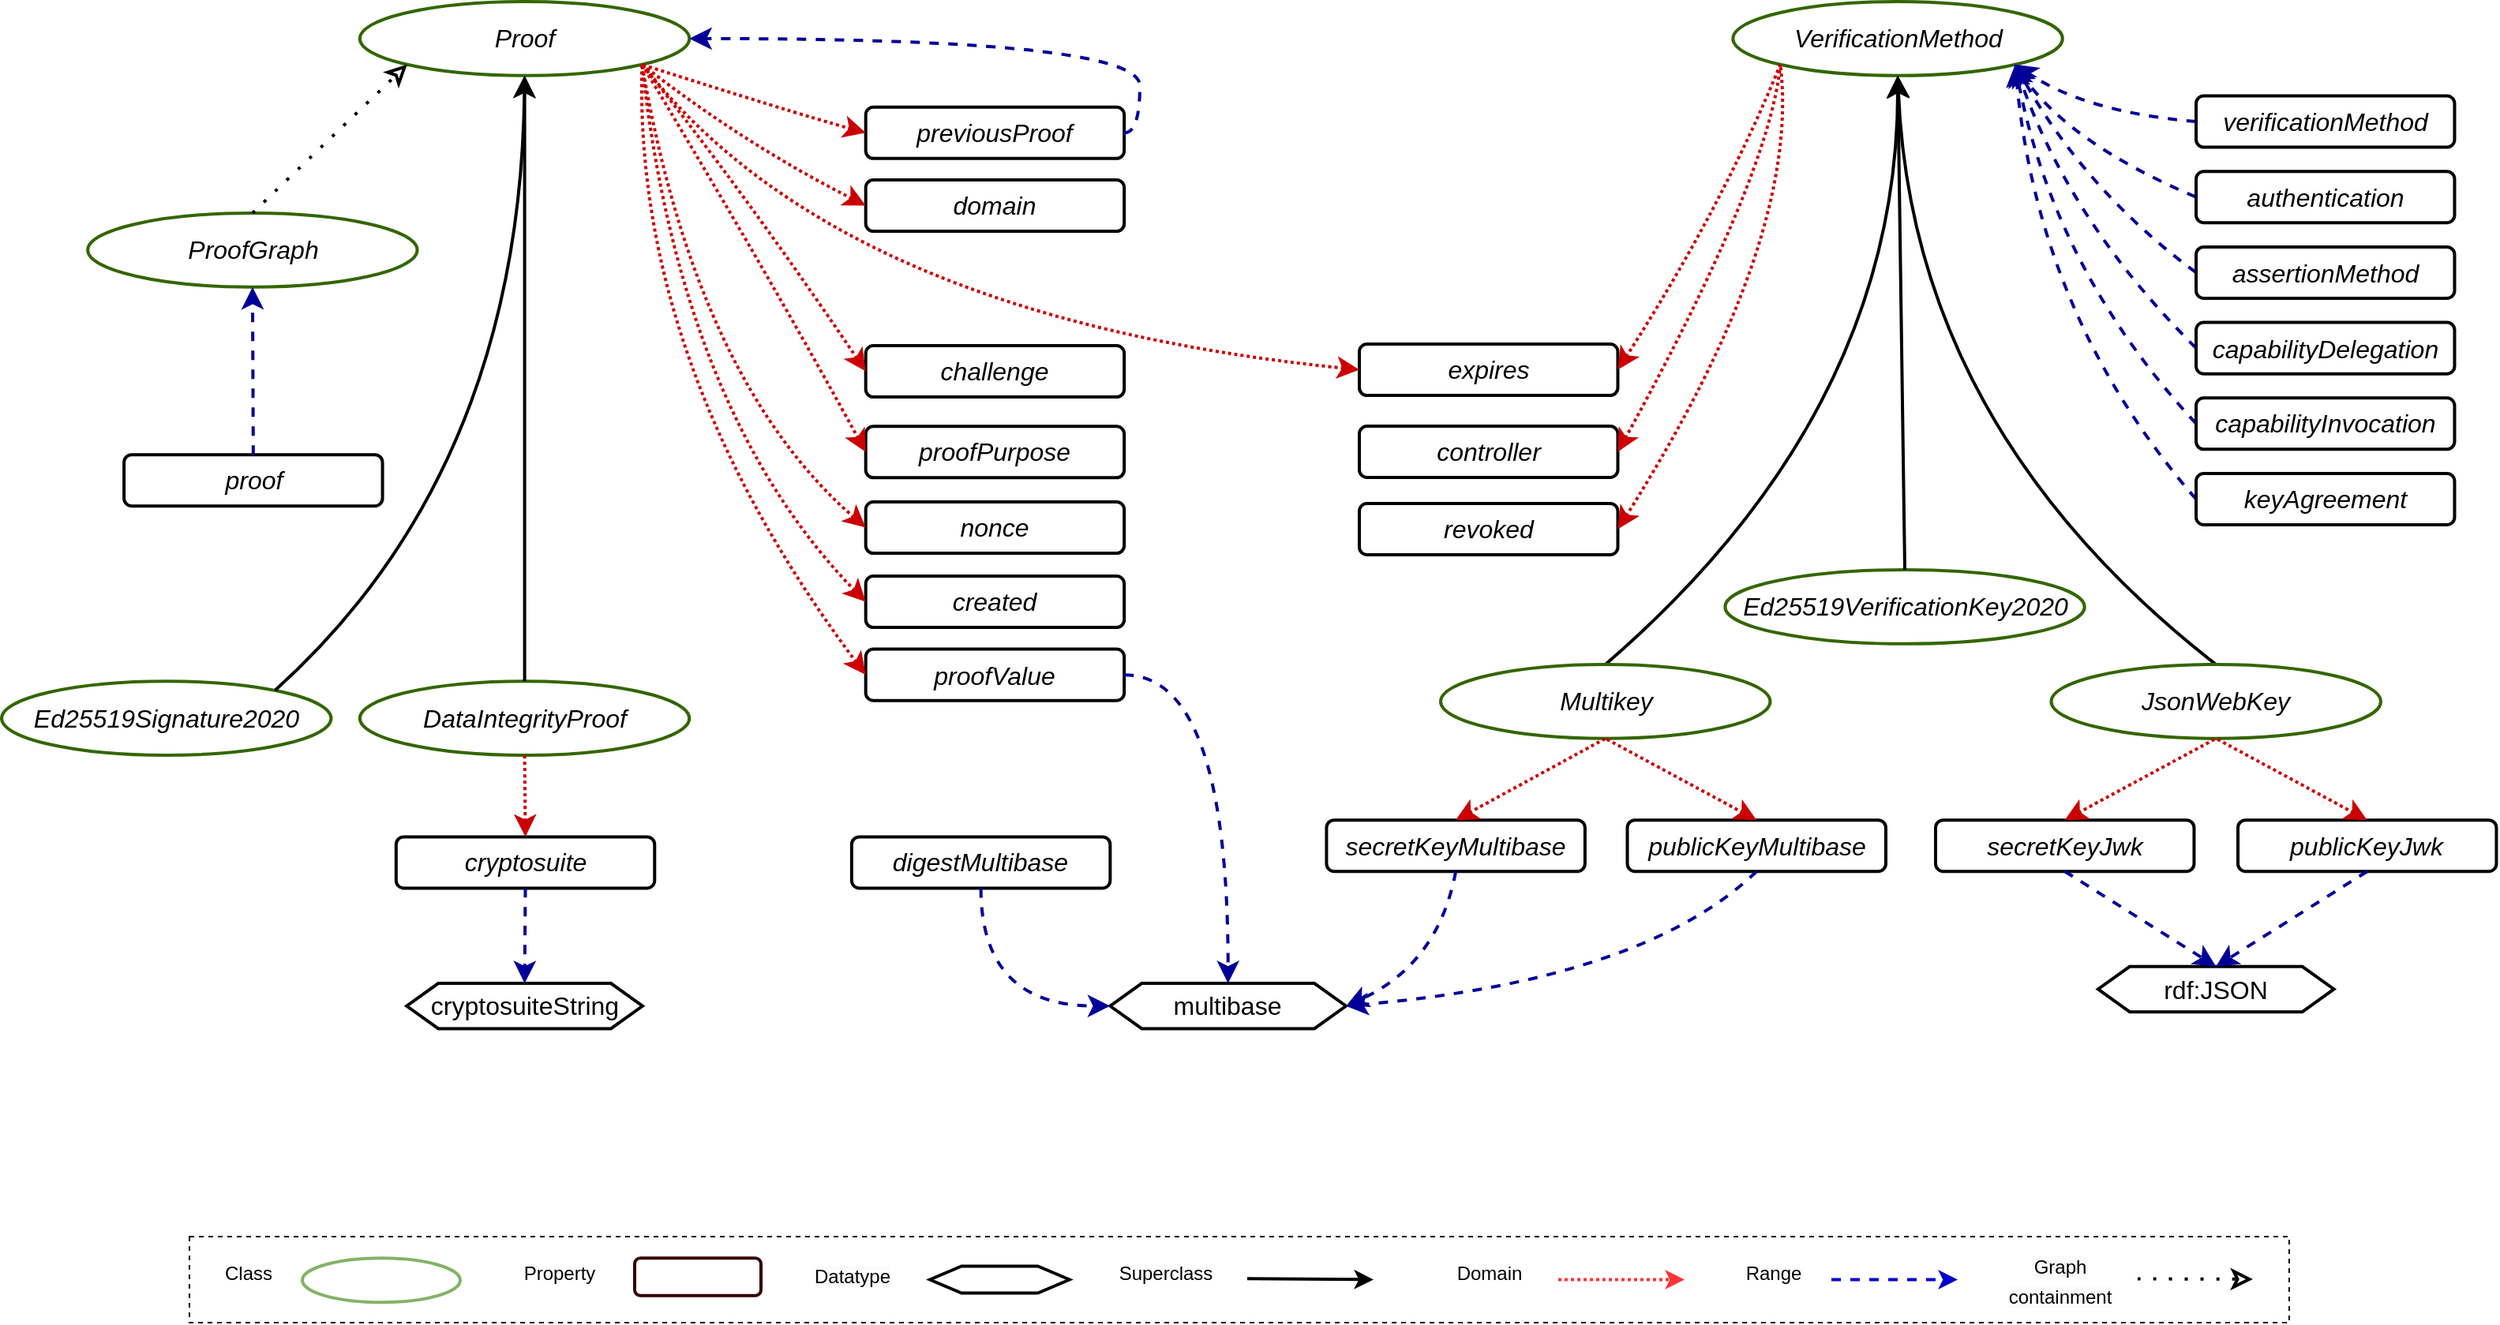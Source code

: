 <mxfile version="22.0.2" type="device">
  <diagram name="Page-1" id="hQ0IBVJ5jpEcegRt-_B3">
    <mxGraphModel dx="1710" dy="1142" grid="1" gridSize="10" guides="1" tooltips="1" connect="1" arrows="1" fold="1" page="1" pageScale="1" pageWidth="1600" pageHeight="900" math="0" shadow="0">
      <root>
        <mxCell id="0" />
        <mxCell id="1" parent="0" />
        <mxCell id="Uf8WLKuzS3drS_BCJ-BJ-115" value="" style="group" parent="1" vertex="1" connectable="0">
          <mxGeometry x="127" y="812.5" width="1340" height="54.5" as="geometry" />
        </mxCell>
        <mxCell id="Uf8WLKuzS3drS_BCJ-BJ-84" value="" style="rounded=0;whiteSpace=wrap;html=1;fillColor=none;dashed=1;" parent="Uf8WLKuzS3drS_BCJ-BJ-115" vertex="1">
          <mxGeometry width="1330" height="54.5" as="geometry" />
        </mxCell>
        <mxCell id="Uf8WLKuzS3drS_BCJ-BJ-114" value="" style="group" parent="Uf8WLKuzS3drS_BCJ-BJ-115" vertex="1" connectable="0">
          <mxGeometry x="11.5" y="7.25" width="1328.5" height="40" as="geometry" />
        </mxCell>
        <mxCell id="Uf8WLKuzS3drS_BCJ-BJ-108" value="" style="group" parent="Uf8WLKuzS3drS_BCJ-BJ-114" vertex="1" connectable="0">
          <mxGeometry x="1138.5" width="190" height="40" as="geometry" />
        </mxCell>
        <mxCell id="Uf8WLKuzS3drS_BCJ-BJ-109" style="edgeStyle=none;curved=1;rounded=0;orthogonalLoop=1;jettySize=auto;html=1;fontSize=12;startSize=8;endSize=8;dashed=1;dashPattern=1 4;strokeWidth=2;endArrow=classic;endFill=0;" parent="Uf8WLKuzS3drS_BCJ-BJ-108" edge="1">
          <mxGeometry relative="1" as="geometry">
            <mxPoint x="84" y="19.5" as="sourcePoint" />
            <mxPoint x="157" y="19.72" as="targetPoint" />
          </mxGeometry>
        </mxCell>
        <mxCell id="Uf8WLKuzS3drS_BCJ-BJ-110" value="&lt;span style=&quot;color: rgb(0, 0, 0); font-family: Helvetica; font-size: 12px; font-style: normal; font-variant-ligatures: normal; font-variant-caps: normal; font-weight: 400; letter-spacing: normal; orphans: 2; text-indent: 0px; text-transform: none; widows: 2; word-spacing: 0px; -webkit-text-stroke-width: 0px; background-color: rgb(251, 251, 251); text-decoration-thickness: initial; text-decoration-style: initial; text-decoration-color: initial; float: none; display: inline !important;&quot;&gt;Graph containment&lt;/span&gt;" style="text;whiteSpace=wrap;html=1;fontSize=16;align=center;" parent="Uf8WLKuzS3drS_BCJ-BJ-108" vertex="1">
          <mxGeometry y="-6" width="70" height="40" as="geometry" />
        </mxCell>
        <mxCell id="Uf8WLKuzS3drS_BCJ-BJ-87" value="" style="group" parent="Uf8WLKuzS3drS_BCJ-BJ-114" vertex="1" connectable="0">
          <mxGeometry y="1.438" width="160" height="37.125" as="geometry" />
        </mxCell>
        <mxCell id="Uf8WLKuzS3drS_BCJ-BJ-88" value="" style="ellipse;whiteSpace=wrap;html=1;fillColor=none;strokeColor=#82b366;strokeWidth=2;" parent="Uf8WLKuzS3drS_BCJ-BJ-87" vertex="1">
          <mxGeometry x="60" y="4.95" width="100" height="28.005" as="geometry" />
        </mxCell>
        <mxCell id="Uf8WLKuzS3drS_BCJ-BJ-89" value="Class" style="text;html=1;align=center;verticalAlign=middle;resizable=0;points=[];autosize=1;strokeColor=none;fillColor=none;" parent="Uf8WLKuzS3drS_BCJ-BJ-87" vertex="1">
          <mxGeometry width="50" height="30" as="geometry" />
        </mxCell>
        <mxCell id="Uf8WLKuzS3drS_BCJ-BJ-90" value="" style="group" parent="Uf8WLKuzS3drS_BCJ-BJ-114" vertex="1" connectable="0">
          <mxGeometry x="187.5" y="1.438" width="170" height="37.125" as="geometry" />
        </mxCell>
        <mxCell id="Uf8WLKuzS3drS_BCJ-BJ-91" value="" style="rounded=1;whiteSpace=wrap;html=1;fillColor=none;strokeColor=#330000;strokeWidth=2;" parent="Uf8WLKuzS3drS_BCJ-BJ-90" vertex="1">
          <mxGeometry x="83" y="4.95" width="80" height="23.686" as="geometry" />
        </mxCell>
        <mxCell id="Uf8WLKuzS3drS_BCJ-BJ-92" value="Property" style="text;html=1;align=center;verticalAlign=middle;resizable=0;points=[];autosize=1;strokeColor=none;fillColor=none;" parent="Uf8WLKuzS3drS_BCJ-BJ-90" vertex="1">
          <mxGeometry width="70" height="30" as="geometry" />
        </mxCell>
        <mxCell id="Uf8WLKuzS3drS_BCJ-BJ-93" value="" style="group" parent="Uf8WLKuzS3drS_BCJ-BJ-114" vertex="1" connectable="0">
          <mxGeometry x="571.5" y="1.438" width="170" height="37.125" as="geometry" />
        </mxCell>
        <mxCell id="Uf8WLKuzS3drS_BCJ-BJ-94" value="" style="endArrow=classic;html=1;rounded=0;endFill=1;strokeWidth=2;" parent="Uf8WLKuzS3drS_BCJ-BJ-93" edge="1">
          <mxGeometry width="50" height="50" relative="1" as="geometry">
            <mxPoint x="87" y="17.944" as="sourcePoint" />
            <mxPoint x="167" y="18.562" as="targetPoint" />
          </mxGeometry>
        </mxCell>
        <mxCell id="Uf8WLKuzS3drS_BCJ-BJ-95" value="Superclass" style="text;html=1;align=center;verticalAlign=middle;resizable=0;points=[];autosize=1;strokeColor=none;fillColor=none;" parent="Uf8WLKuzS3drS_BCJ-BJ-93" vertex="1">
          <mxGeometry x="-5" width="80" height="30" as="geometry" />
        </mxCell>
        <mxCell id="Uf8WLKuzS3drS_BCJ-BJ-96" value="" style="group" parent="Uf8WLKuzS3drS_BCJ-BJ-114" vertex="1" connectable="0">
          <mxGeometry x="781.5" y="1.438" width="136" height="37.125" as="geometry" />
        </mxCell>
        <mxCell id="Uf8WLKuzS3drS_BCJ-BJ-97" style="edgeStyle=orthogonalEdgeStyle;rounded=0;orthogonalLoop=1;jettySize=auto;html=1;startArrow=none;startFill=0;endArrow=classic;endFill=1;strokeColor=#FF3333;dashed=1;exitX=1;exitY=0.5;exitDx=0;exitDy=0;strokeWidth=2;dashPattern=1 1;" parent="Uf8WLKuzS3drS_BCJ-BJ-96" edge="1">
          <mxGeometry relative="1" as="geometry">
            <mxPoint x="74" y="18.562" as="sourcePoint" />
            <mxPoint x="154" y="18.562" as="targetPoint" />
            <Array as="points">
              <mxPoint x="130" y="18.562" />
              <mxPoint x="130" y="18.562" />
            </Array>
          </mxGeometry>
        </mxCell>
        <mxCell id="Uf8WLKuzS3drS_BCJ-BJ-98" value="Domain" style="text;html=1;align=center;verticalAlign=middle;resizable=0;points=[];autosize=1;strokeColor=none;fillColor=none;" parent="Uf8WLKuzS3drS_BCJ-BJ-96" vertex="1">
          <mxGeometry width="60" height="30" as="geometry" />
        </mxCell>
        <mxCell id="Uf8WLKuzS3drS_BCJ-BJ-99" value="" style="group" parent="Uf8WLKuzS3drS_BCJ-BJ-114" vertex="1" connectable="0">
          <mxGeometry x="961.5" y="1.438" width="160" height="37.125" as="geometry" />
        </mxCell>
        <mxCell id="Uf8WLKuzS3drS_BCJ-BJ-100" style="edgeStyle=orthogonalEdgeStyle;rounded=0;orthogonalLoop=1;jettySize=auto;html=1;dashed=1;strokeColor=#0000CC;entryX=0;entryY=0.5;entryDx=0;entryDy=0;strokeWidth=2;" parent="Uf8WLKuzS3drS_BCJ-BJ-99" edge="1">
          <mxGeometry relative="1" as="geometry">
            <mxPoint x="67" y="18.562" as="sourcePoint" />
            <mxPoint x="147" y="18.562" as="targetPoint" />
          </mxGeometry>
        </mxCell>
        <mxCell id="Uf8WLKuzS3drS_BCJ-BJ-101" value="Range" style="text;html=1;align=center;verticalAlign=middle;resizable=0;points=[];autosize=1;strokeColor=none;fillColor=none;" parent="Uf8WLKuzS3drS_BCJ-BJ-99" vertex="1">
          <mxGeometry width="60" height="30" as="geometry" />
        </mxCell>
        <mxCell id="Uf8WLKuzS3drS_BCJ-BJ-113" value="" style="group" parent="Uf8WLKuzS3drS_BCJ-BJ-114" vertex="1" connectable="0">
          <mxGeometry x="382.5" width="163.4" height="40" as="geometry" />
        </mxCell>
        <UserObject label="" id="Uf8WLKuzS3drS_BCJ-BJ-111">
          <mxCell style="shape=hexagon;perimeter=hexagonPerimeter2;whiteSpace=wrap;html=1;fixedSize=1;fontSize=16;fillColor=none;strokeWidth=2;" parent="Uf8WLKuzS3drS_BCJ-BJ-113" vertex="1">
            <mxGeometry x="75" y="11.5" width="88.4" height="17" as="geometry" />
          </mxCell>
        </UserObject>
        <mxCell id="Uf8WLKuzS3drS_BCJ-BJ-112" value="&lt;span style=&quot;color: rgb(0, 0, 0); font-family: Helvetica; font-size: 12px; font-style: normal; font-variant-ligatures: normal; font-variant-caps: normal; font-weight: 400; letter-spacing: normal; orphans: 2; text-align: center; text-indent: 0px; text-transform: none; widows: 2; word-spacing: 0px; -webkit-text-stroke-width: 0px; background-color: rgb(251, 251, 251); text-decoration-thickness: initial; text-decoration-style: initial; text-decoration-color: initial; float: none; display: inline !important;&quot;&gt;Datatype&lt;/span&gt;" style="text;whiteSpace=wrap;html=1;fontSize=16;" parent="Uf8WLKuzS3drS_BCJ-BJ-113" vertex="1">
          <mxGeometry width="90" height="40" as="geometry" />
        </mxCell>
        <UserObject label="&lt;i&gt;VerificationMethod&lt;/i&gt;" link="https://w3id.org/security#VerificationMethod" id="Uf8WLKuzS3drS_BCJ-BJ-37">
          <mxCell style="ellipse;whiteSpace=wrap;html=1;fontSize=16;fillColor=none;strokeWidth=2;strokeColor=#336600;" parent="1" vertex="1">
            <mxGeometry x="1104.668" y="30" width="208.734" height="46.891" as="geometry" />
          </mxCell>
        </UserObject>
        <UserObject label="&lt;i&gt;controller&lt;/i&gt;" link="https://w3id.org/security#controller" id="Uf8WLKuzS3drS_BCJ-BJ-44">
          <mxCell style="rounded=1;whiteSpace=wrap;html=1;fontSize=16;fillColor=none;strokeWidth=2;" parent="1" vertex="1">
            <mxGeometry x="868.004" y="298.997" width="163.731" height="32.537" as="geometry" />
          </mxCell>
        </UserObject>
        <UserObject label="&lt;i&gt;revoked&lt;/i&gt;" link="https://w3id.org/security#revoked" id="Uf8WLKuzS3drS_BCJ-BJ-45">
          <mxCell style="rounded=1;whiteSpace=wrap;html=1;fontSize=16;fillColor=none;strokeWidth=2;" parent="1" vertex="1">
            <mxGeometry x="868.004" y="347.995" width="163.731" height="32.537" as="geometry" />
          </mxCell>
        </UserObject>
        <mxCell id="Uf8WLKuzS3drS_BCJ-BJ-48" value="" style="endArrow=classic;html=1;rounded=0;fontSize=12;startSize=8;endSize=8;curved=1;entryX=1;entryY=1;entryDx=0;entryDy=0;exitX=0;exitY=0.5;exitDx=0;exitDy=0;strokeColor=#000099;dashed=1;strokeWidth=2;" parent="1" source="Uf8WLKuzS3drS_BCJ-BJ-38" target="Uf8WLKuzS3drS_BCJ-BJ-37" edge="1">
          <mxGeometry width="50" height="50" relative="1" as="geometry">
            <mxPoint x="1092.221" y="192.871" as="sourcePoint" />
            <mxPoint x="1206.162" y="192.871" as="targetPoint" />
            <Array as="points">
              <mxPoint x="1328" y="100" />
            </Array>
          </mxGeometry>
        </mxCell>
        <mxCell id="Uf8WLKuzS3drS_BCJ-BJ-49" value="" style="endArrow=classic;html=1;rounded=0;fontSize=12;startSize=8;endSize=8;curved=1;entryX=1;entryY=1;entryDx=0;entryDy=0;strokeColor=#000099;dashed=1;strokeWidth=2;exitX=0;exitY=0.5;exitDx=0;exitDy=0;" parent="1" source="Uf8WLKuzS3drS_BCJ-BJ-39" target="Uf8WLKuzS3drS_BCJ-BJ-37" edge="1">
          <mxGeometry width="50" height="50" relative="1" as="geometry">
            <mxPoint x="1140.095" y="183.302" as="sourcePoint" />
            <mxPoint x="1254.037" y="183.302" as="targetPoint" />
            <Array as="points">
              <mxPoint x="1318" y="120" />
            </Array>
          </mxGeometry>
        </mxCell>
        <mxCell id="Uf8WLKuzS3drS_BCJ-BJ-50" value="" style="endArrow=classic;html=1;rounded=0;fontSize=12;startSize=8;endSize=8;curved=1;entryX=1;entryY=1;entryDx=0;entryDy=0;exitX=0;exitY=0.5;exitDx=0;exitDy=0;strokeColor=#000099;dashed=1;strokeWidth=2;" parent="1" source="Uf8WLKuzS3drS_BCJ-BJ-40" target="Uf8WLKuzS3drS_BCJ-BJ-37" edge="1">
          <mxGeometry width="50" height="50" relative="1" as="geometry">
            <mxPoint x="1140.095" y="202.441" as="sourcePoint" />
            <mxPoint x="1254.037" y="202.441" as="targetPoint" />
            <Array as="points">
              <mxPoint x="1328" y="150" />
            </Array>
          </mxGeometry>
        </mxCell>
        <mxCell id="Uf8WLKuzS3drS_BCJ-BJ-51" value="" style="endArrow=classic;html=1;rounded=0;fontSize=12;startSize=8;endSize=8;curved=1;entryX=1;entryY=1;entryDx=0;entryDy=0;exitX=0;exitY=0.5;exitDx=0;exitDy=0;strokeColor=#000099;dashed=1;strokeWidth=2;" parent="1" source="Uf8WLKuzS3drS_BCJ-BJ-41" target="Uf8WLKuzS3drS_BCJ-BJ-37" edge="1">
          <mxGeometry width="50" height="50" relative="1" as="geometry">
            <mxPoint x="1140.095" y="278.997" as="sourcePoint" />
            <mxPoint x="1254.037" y="278.997" as="targetPoint" />
            <Array as="points">
              <mxPoint x="1318" y="170" />
            </Array>
          </mxGeometry>
        </mxCell>
        <mxCell id="Uf8WLKuzS3drS_BCJ-BJ-52" value="" style="endArrow=classic;html=1;rounded=0;fontSize=12;startSize=8;endSize=8;curved=1;entryX=1;entryY=1;entryDx=0;entryDy=0;exitX=0;exitY=0.5;exitDx=0;exitDy=0;strokeColor=#000099;dashed=1;strokeWidth=2;" parent="1" source="Uf8WLKuzS3drS_BCJ-BJ-42" target="Uf8WLKuzS3drS_BCJ-BJ-37" edge="1">
          <mxGeometry width="50" height="50" relative="1" as="geometry">
            <mxPoint x="1197.545" y="326.845" as="sourcePoint" />
            <mxPoint x="1311.487" y="326.845" as="targetPoint" />
            <Array as="points">
              <mxPoint x="1308" y="200" />
            </Array>
          </mxGeometry>
        </mxCell>
        <mxCell id="Uf8WLKuzS3drS_BCJ-BJ-53" value="" style="endArrow=classic;html=1;rounded=0;fontSize=12;startSize=8;endSize=8;curved=1;entryX=1;entryY=1;entryDx=0;entryDy=0;exitX=0;exitY=0.5;exitDx=0;exitDy=0;strokeColor=#000099;dashed=1;strokeWidth=2;" parent="1" source="Uf8WLKuzS3drS_BCJ-BJ-43" target="Uf8WLKuzS3drS_BCJ-BJ-37" edge="1">
          <mxGeometry width="50" height="50" relative="1" as="geometry">
            <mxPoint x="1152.064" y="384.071" as="sourcePoint" />
            <mxPoint x="1266.006" y="384.071" as="targetPoint" />
            <Array as="points">
              <mxPoint x="1298" y="230" />
            </Array>
          </mxGeometry>
        </mxCell>
        <mxCell id="Uf8WLKuzS3drS_BCJ-BJ-54" value="" style="endArrow=none;html=1;rounded=0;fontSize=12;startSize=8;endSize=8;curved=1;exitX=1;exitY=0.5;exitDx=0;exitDy=0;entryX=0;entryY=1;entryDx=0;entryDy=0;dashed=1;strokeWidth=2;strokeColor=#CC0000;endFill=0;startArrow=classic;startFill=1;dashPattern=1 1;" parent="1" source="Uf8WLKuzS3drS_BCJ-BJ-44" target="Uf8WLKuzS3drS_BCJ-BJ-37" edge="1">
          <mxGeometry width="50" height="50" relative="1" as="geometry">
            <mxPoint x="1394.789" y="336.226" as="sourcePoint" />
            <mxPoint x="1216.695" y="336.226" as="targetPoint" />
            <Array as="points">
              <mxPoint x="1128" y="140" />
            </Array>
          </mxGeometry>
        </mxCell>
        <mxCell id="Uf8WLKuzS3drS_BCJ-BJ-55" value="" style="endArrow=none;html=1;rounded=0;fontSize=12;startSize=8;endSize=8;curved=1;exitX=1;exitY=0.5;exitDx=0;exitDy=0;entryX=0;entryY=1;entryDx=0;entryDy=0;dashed=1;strokeWidth=2;strokeColor=#CC0000;endFill=0;startArrow=classic;startFill=1;dashPattern=1 1;" parent="1" source="Uf8WLKuzS3drS_BCJ-BJ-45" target="Uf8WLKuzS3drS_BCJ-BJ-37" edge="1">
          <mxGeometry width="50" height="50" relative="1" as="geometry">
            <mxPoint x="1509.688" y="345.795" as="sourcePoint" />
            <mxPoint x="1331.594" y="345.795" as="targetPoint" />
            <Array as="points">
              <mxPoint x="1148" y="180" />
            </Array>
          </mxGeometry>
        </mxCell>
        <UserObject label="&lt;i&gt;Ed25519VerificationKey2020&lt;/i&gt;" link="https://w3id.org/security#Ed25519VerificationKey2020" id="Uf8WLKuzS3drS_BCJ-BJ-56">
          <mxCell style="ellipse;whiteSpace=wrap;html=1;fontSize=16;fillColor=none;strokeWidth=2;strokeColor=#336600;" parent="1" vertex="1">
            <mxGeometry x="1099.67" y="390" width="227.68" height="46.89" as="geometry" />
          </mxCell>
        </UserObject>
        <mxCell id="Uf8WLKuzS3drS_BCJ-BJ-78" value="" style="endArrow=classic;html=1;rounded=0;fontSize=12;startSize=8;endSize=8;curved=1;exitX=0.5;exitY=0;exitDx=0;exitDy=0;strokeWidth=2;entryX=0.5;entryY=1;entryDx=0;entryDy=0;" parent="1" source="Uf8WLKuzS3drS_BCJ-BJ-57" target="Uf8WLKuzS3drS_BCJ-BJ-37" edge="1">
          <mxGeometry width="50" height="50" relative="1" as="geometry">
            <mxPoint x="1088.391" y="412.782" as="sourcePoint" />
            <mxPoint x="1250.207" y="412.811" as="targetPoint" />
            <Array as="points">
              <mxPoint x="1218" y="300" />
            </Array>
          </mxGeometry>
        </mxCell>
        <mxCell id="Uf8WLKuzS3drS_BCJ-BJ-79" value="" style="endArrow=classic;html=1;rounded=0;fontSize=12;startSize=8;endSize=8;curved=1;exitX=0.5;exitY=0;exitDx=0;exitDy=0;strokeWidth=2;entryX=0.5;entryY=1;entryDx=0;entryDy=0;" parent="1" source="Uf8WLKuzS3drS_BCJ-BJ-56" target="Uf8WLKuzS3drS_BCJ-BJ-37" edge="1">
          <mxGeometry width="50" height="50" relative="1" as="geometry">
            <mxPoint x="1232.015" y="393.643" as="sourcePoint" />
            <mxPoint x="1393.831" y="393.672" as="targetPoint" />
          </mxGeometry>
        </mxCell>
        <mxCell id="Uf8WLKuzS3drS_BCJ-BJ-80" value="" style="endArrow=classic;html=1;rounded=0;fontSize=12;startSize=8;endSize=8;curved=1;strokeWidth=2;entryX=0.5;entryY=1;entryDx=0;entryDy=0;exitX=0.5;exitY=0;exitDx=0;exitDy=0;" parent="1" source="Uf8WLKuzS3drS_BCJ-BJ-58" target="Uf8WLKuzS3drS_BCJ-BJ-37" edge="1">
          <mxGeometry width="50" height="50" relative="1" as="geometry">
            <mxPoint x="1442.663" y="431.921" as="sourcePoint" />
            <mxPoint x="1336.382" y="384.102" as="targetPoint" />
            <Array as="points">
              <mxPoint x="1209" y="290" />
            </Array>
          </mxGeometry>
        </mxCell>
        <UserObject label="&lt;i&gt;Proof&lt;/i&gt;" link="https://w3id.org/security#Proof" id="Uf8WLKuzS3drS_BCJ-BJ-1">
          <mxCell style="ellipse;whiteSpace=wrap;html=1;fontSize=16;fillColor=none;strokeWidth=2;strokeColor=#336600;pointer-events=&quot;all&quot;" parent="1" vertex="1">
            <mxGeometry x="234.926" y="30" width="208.734" height="46.891" as="geometry" />
          </mxCell>
        </UserObject>
        <UserObject label="&lt;i&gt;ProofGraph&lt;/i&gt;" link="https://w3id.org/security#ProofGraph" id="Uf8WLKuzS3drS_BCJ-BJ-2">
          <mxCell style="ellipse;whiteSpace=wrap;html=1;fontSize=16;fillColor=none;strokeWidth=2;strokeColor=#336600;" parent="1" vertex="1">
            <mxGeometry x="62.577" y="163.974" width="208.734" height="46.891" as="geometry" />
          </mxCell>
        </UserObject>
        <mxCell id="Uf8WLKuzS3drS_BCJ-BJ-3" style="edgeStyle=none;curved=1;rounded=0;orthogonalLoop=1;jettySize=auto;html=1;fontSize=12;startSize=8;endSize=8;dashed=1;dashPattern=1 4;strokeWidth=2;exitX=0.5;exitY=0;exitDx=0;exitDy=0;entryX=0;entryY=1;entryDx=0;entryDy=0;endArrow=classic;endFill=0;" parent="1" source="Uf8WLKuzS3drS_BCJ-BJ-2" target="Uf8WLKuzS3drS_BCJ-BJ-1" edge="1">
          <mxGeometry relative="1" as="geometry">
            <mxPoint x="254.076" y="128.566" as="sourcePoint" />
            <mxPoint x="464.724" y="125.696" as="targetPoint" />
          </mxGeometry>
        </mxCell>
        <UserObject label="&lt;i&gt;proof&lt;/i&gt;" link="https://w3id.org/security#proof" id="Uf8WLKuzS3drS_BCJ-BJ-5">
          <mxCell style="rounded=1;whiteSpace=wrap;html=1;fontSize=16;fillColor=none;strokeWidth=2;" parent="1" vertex="1">
            <mxGeometry x="85.557" y="317.087" width="163.731" height="32.537" as="geometry" />
          </mxCell>
        </UserObject>
        <mxCell id="Uf8WLKuzS3drS_BCJ-BJ-6" value="" style="endArrow=classic;html=1;rounded=0;fontSize=12;startSize=8;endSize=8;curved=1;entryX=0.5;entryY=1;entryDx=0;entryDy=0;exitX=0.5;exitY=0;exitDx=0;exitDy=0;strokeColor=#000099;dashed=1;strokeWidth=2;" parent="1" source="Uf8WLKuzS3drS_BCJ-BJ-5" target="Uf8WLKuzS3drS_BCJ-BJ-2" edge="1">
          <mxGeometry width="50" height="50" relative="1" as="geometry">
            <mxPoint x="301.951" y="259.858" as="sourcePoint" />
            <mxPoint x="415.892" y="259.858" as="targetPoint" />
          </mxGeometry>
        </mxCell>
        <UserObject label="&lt;i&gt;domain&lt;/i&gt;" link="https://w3id.org/security#domain" id="Uf8WLKuzS3drS_BCJ-BJ-7">
          <mxCell style="rounded=1;whiteSpace=wrap;html=1;fontSize=16;fillColor=none;strokeWidth=2;" parent="1" vertex="1">
            <mxGeometry x="555.349" y="143" width="163.731" height="32.537" as="geometry" />
          </mxCell>
        </UserObject>
        <UserObject label="&lt;i&gt;challenge&lt;/i&gt;" link="https://w3id.org/security#challenge" id="Uf8WLKuzS3drS_BCJ-BJ-8">
          <mxCell style="rounded=1;whiteSpace=wrap;html=1;fontSize=16;fillColor=none;strokeWidth=2;" parent="1" vertex="1">
            <mxGeometry x="555.349" y="248" width="163.731" height="32.537" as="geometry" />
          </mxCell>
        </UserObject>
        <UserObject label="&lt;i&gt;previousProof&lt;/i&gt;" link="https://w3id.org/security#previousProof" id="Uf8WLKuzS3drS_BCJ-BJ-9">
          <mxCell style="rounded=1;whiteSpace=wrap;html=1;fontSize=16;fillColor=none;strokeWidth=2;" parent="1" vertex="1">
            <mxGeometry x="555.349" y="96.892" width="163.731" height="32.537" as="geometry" />
          </mxCell>
        </UserObject>
        <UserObject label="&lt;i&gt;proofPurpose&lt;br&gt;&lt;/i&gt;" link="https://w3id.org/security#proofPurpose" id="Uf8WLKuzS3drS_BCJ-BJ-10">
          <mxCell style="rounded=1;whiteSpace=wrap;html=1;fontSize=16;fillColor=none;strokeWidth=2;" parent="1" vertex="1">
            <mxGeometry x="555.349" y="299.15" width="163.731" height="32.537" as="geometry" />
          </mxCell>
        </UserObject>
        <UserObject label="&lt;i&gt;proofValue&lt;/i&gt;" link="https://w3id.org/security#proofValue" id="Uf8WLKuzS3drS_BCJ-BJ-11">
          <mxCell style="rounded=1;whiteSpace=wrap;html=1;fontSize=16;fillColor=none;strokeWidth=2;" parent="1" vertex="1">
            <mxGeometry x="555.349" y="440.298" width="163.731" height="32.537" as="geometry" />
          </mxCell>
        </UserObject>
        <UserObject label="&lt;i&gt;expires&lt;/i&gt;" link="https://w3id.org/security#expires" id="Uf8WLKuzS3drS_BCJ-BJ-12">
          <mxCell style="rounded=1;whiteSpace=wrap;html=1;fontSize=16;fillColor=none;strokeWidth=2;" parent="1" vertex="1">
            <mxGeometry x="867.999" y="247" width="163.731" height="32.537" as="geometry" />
          </mxCell>
        </UserObject>
        <UserObject label="&lt;i&gt;nonce&lt;/i&gt;" link="https://w3id.org/security#nonce" id="Uf8WLKuzS3drS_BCJ-BJ-13">
          <mxCell style="rounded=1;whiteSpace=wrap;html=1;fontSize=16;fillColor=none;strokeWidth=2;" parent="1" vertex="1">
            <mxGeometry x="555.349" y="347" width="163.731" height="32.537" as="geometry" />
          </mxCell>
        </UserObject>
        <UserObject label="&lt;i&gt;created&lt;/i&gt;" link="https://w3id.org/security#created" id="Uf8WLKuzS3drS_BCJ-BJ-14">
          <mxCell style="rounded=1;whiteSpace=wrap;html=1;fontSize=16;fillColor=none;strokeWidth=2;" parent="1" vertex="1">
            <mxGeometry x="555.349" y="394" width="163.731" height="32.537" as="geometry" />
          </mxCell>
        </UserObject>
        <mxCell id="Uf8WLKuzS3drS_BCJ-BJ-15" value="" style="endArrow=none;html=1;rounded=0;fontSize=12;startSize=8;endSize=8;curved=1;exitX=0;exitY=0.5;exitDx=0;exitDy=0;entryX=1;entryY=1;entryDx=0;entryDy=0;dashed=1;strokeWidth=2;strokeColor=#CC0000;endFill=0;startArrow=classic;startFill=1;dashPattern=1 1;" parent="1" source="Uf8WLKuzS3drS_BCJ-BJ-7" target="Uf8WLKuzS3drS_BCJ-BJ-1" edge="1">
          <mxGeometry width="50" height="50" relative="1" as="geometry">
            <mxPoint x="441.745" y="163.974" as="sourcePoint" />
            <mxPoint x="263.651" y="163.974" as="targetPoint" />
            <Array as="points">
              <mxPoint x="478" y="120" />
            </Array>
          </mxGeometry>
        </mxCell>
        <mxCell id="Uf8WLKuzS3drS_BCJ-BJ-16" value="" style="endArrow=none;html=1;rounded=0;fontSize=12;startSize=8;endSize=8;curved=1;exitX=0;exitY=0.5;exitDx=0;exitDy=0;dashed=1;strokeWidth=2;strokeColor=#CC0000;endFill=0;startArrow=classic;startFill=1;dashPattern=1 1;entryX=1;entryY=1;entryDx=0;entryDy=0;" parent="1" source="Uf8WLKuzS3drS_BCJ-BJ-8" target="Uf8WLKuzS3drS_BCJ-BJ-1" edge="1">
          <mxGeometry width="50" height="50" relative="1" as="geometry">
            <mxPoint x="493.449" y="122.825" as="sourcePoint" />
            <mxPoint x="330.675" y="106.556" as="targetPoint" />
            <Array as="points">
              <mxPoint x="478" y="150" />
            </Array>
          </mxGeometry>
        </mxCell>
        <mxCell id="Uf8WLKuzS3drS_BCJ-BJ-17" value="" style="endArrow=none;html=1;rounded=0;fontSize=12;startSize=8;endSize=8;curved=1;exitX=0;exitY=0.5;exitDx=0;exitDy=0;entryX=1;entryY=1;entryDx=0;entryDy=0;dashed=1;strokeWidth=2;strokeColor=#CC0000;endFill=0;startArrow=classic;startFill=1;dashPattern=1 1;" parent="1" source="Uf8WLKuzS3drS_BCJ-BJ-9" target="Uf8WLKuzS3drS_BCJ-BJ-1" edge="1">
          <mxGeometry width="50" height="50" relative="1" as="geometry">
            <mxPoint x="480.044" y="183.113" as="sourcePoint" />
            <mxPoint x="301.951" y="183.113" as="targetPoint" />
            <Array as="points">
              <mxPoint x="508" y="100" />
            </Array>
          </mxGeometry>
        </mxCell>
        <mxCell id="Uf8WLKuzS3drS_BCJ-BJ-18" value="" style="endArrow=none;html=1;rounded=0;fontSize=12;startSize=8;endSize=8;curved=1;exitX=0;exitY=0.5;exitDx=0;exitDy=0;entryX=1;entryY=1;entryDx=0;entryDy=0;dashed=1;strokeWidth=2;strokeColor=#CC0000;endFill=0;startArrow=classic;startFill=1;dashPattern=1 1;" parent="1" source="Uf8WLKuzS3drS_BCJ-BJ-10" target="Uf8WLKuzS3drS_BCJ-BJ-1" edge="1">
          <mxGeometry width="50" height="50" relative="1" as="geometry">
            <mxPoint x="503.024" y="132.394" as="sourcePoint" />
            <mxPoint x="358.443" y="96.03" as="targetPoint" />
            <Array as="points">
              <mxPoint x="493.449" y="202.252" />
            </Array>
          </mxGeometry>
        </mxCell>
        <mxCell id="Uf8WLKuzS3drS_BCJ-BJ-19" value="" style="endArrow=none;html=1;rounded=0;fontSize=12;startSize=8;endSize=8;curved=1;exitX=0;exitY=0.5;exitDx=0;exitDy=0;entryX=1;entryY=1;entryDx=0;entryDy=0;dashed=1;strokeWidth=2;strokeColor=#CC0000;endFill=0;startArrow=classic;startFill=1;dashPattern=1 1;" parent="1" source="Uf8WLKuzS3drS_BCJ-BJ-11" target="Uf8WLKuzS3drS_BCJ-BJ-1" edge="1">
          <mxGeometry width="50" height="50" relative="1" as="geometry">
            <mxPoint x="422.595" y="259.669" as="sourcePoint" />
            <mxPoint x="244.501" y="259.669" as="targetPoint" />
            <Array as="points">
              <mxPoint x="408" y="260" />
            </Array>
          </mxGeometry>
        </mxCell>
        <mxCell id="Uf8WLKuzS3drS_BCJ-BJ-20" value="" style="endArrow=none;html=1;rounded=0;fontSize=12;startSize=8;endSize=8;curved=1;exitX=0;exitY=0.5;exitDx=0;exitDy=0;entryX=1;entryY=1;entryDx=0;entryDy=0;dashed=1;strokeWidth=2;strokeColor=#CC0000;endFill=0;startArrow=classic;startFill=1;dashPattern=1 1;" parent="1" source="Uf8WLKuzS3drS_BCJ-BJ-12" edge="1">
          <mxGeometry width="50" height="50" relative="1" as="geometry">
            <mxPoint x="868.309" y="227.128" as="sourcePoint" />
            <mxPoint x="413.977" y="69.894" as="targetPoint" />
            <Array as="points">
              <mxPoint x="538" y="230" />
            </Array>
          </mxGeometry>
        </mxCell>
        <mxCell id="Uf8WLKuzS3drS_BCJ-BJ-21" value="" style="endArrow=none;html=1;rounded=0;fontSize=12;startSize=8;endSize=8;curved=1;entryX=1;entryY=1;entryDx=0;entryDy=0;dashed=1;strokeWidth=2;strokeColor=#CC0000;endFill=0;startArrow=classic;startFill=1;dashPattern=1 1;exitX=0;exitY=0.5;exitDx=0;exitDy=0;" parent="1" source="Uf8WLKuzS3drS_BCJ-BJ-13" target="Uf8WLKuzS3drS_BCJ-BJ-1" edge="1">
          <mxGeometry width="50" height="50" relative="1" as="geometry">
            <mxPoint x="541.324" y="403.213" as="sourcePoint" />
            <mxPoint x="273.226" y="269.239" as="targetPoint" />
            <Array as="points">
              <mxPoint x="448" y="270" />
            </Array>
          </mxGeometry>
        </mxCell>
        <mxCell id="Uf8WLKuzS3drS_BCJ-BJ-22" value="" style="endArrow=none;html=1;rounded=0;fontSize=12;startSize=8;endSize=8;curved=1;exitX=0;exitY=0.5;exitDx=0;exitDy=0;entryX=1;entryY=1;entryDx=0;entryDy=0;dashed=1;strokeWidth=2;strokeColor=#CC0000;endFill=0;startArrow=classic;startFill=1;dashPattern=1 1;" parent="1" source="Uf8WLKuzS3drS_BCJ-BJ-14" target="Uf8WLKuzS3drS_BCJ-BJ-1" edge="1">
          <mxGeometry width="50" height="50" relative="1" as="geometry">
            <mxPoint x="441.745" y="288.378" as="sourcePoint" />
            <mxPoint x="263.651" y="288.378" as="targetPoint" />
            <Array as="points">
              <mxPoint x="438" y="290" />
            </Array>
          </mxGeometry>
        </mxCell>
        <UserObject label="&lt;i&gt;DataIntegrityProof&lt;/i&gt;" link="https://w3id.org/security#DataIntegrityProof" id="Uf8WLKuzS3drS_BCJ-BJ-23">
          <mxCell style="ellipse;whiteSpace=wrap;html=1;fontSize=16;fillColor=none;strokeWidth=2;strokeColor=#336600;" parent="1" vertex="1">
            <mxGeometry x="234.926" y="460.63" width="208.734" height="46.891" as="geometry" />
          </mxCell>
        </UserObject>
        <UserObject label="&lt;i&gt;Ed25519Signature2020&lt;/i&gt;" link="https://w3id.org/security#Ed25519Signature2020" id="Uf8WLKuzS3drS_BCJ-BJ-24">
          <mxCell style="ellipse;whiteSpace=wrap;html=1;fontSize=16;fillColor=none;strokeWidth=2;strokeColor=#336600;" parent="1" vertex="1">
            <mxGeometry x="8" y="460.63" width="208.734" height="46.891" as="geometry" />
          </mxCell>
        </UserObject>
        <mxCell id="Uf8WLKuzS3drS_BCJ-BJ-25" value="" style="endArrow=classic;html=1;rounded=0;fontSize=12;startSize=8;endSize=8;curved=1;exitX=0.5;exitY=0;exitDx=0;exitDy=0;strokeWidth=2;entryX=0.5;entryY=1;entryDx=0;entryDy=0;" parent="1" source="Uf8WLKuzS3drS_BCJ-BJ-23" target="Uf8WLKuzS3drS_BCJ-BJ-1" edge="1">
          <mxGeometry width="50" height="50" relative="1" as="geometry">
            <mxPoint x="690.693" y="441.491" as="sourcePoint" />
            <mxPoint x="852.509" y="441.52" as="targetPoint" />
          </mxGeometry>
        </mxCell>
        <mxCell id="Uf8WLKuzS3drS_BCJ-BJ-26" value="" style="endArrow=classic;html=1;rounded=0;fontSize=12;startSize=8;endSize=8;curved=1;exitX=0.83;exitY=0.122;exitDx=0;exitDy=0;strokeWidth=2;exitPerimeter=0;entryX=0.5;entryY=1;entryDx=0;entryDy=0;" parent="1" source="Uf8WLKuzS3drS_BCJ-BJ-24" target="Uf8WLKuzS3drS_BCJ-BJ-1" edge="1">
          <mxGeometry width="50" height="50" relative="1" as="geometry">
            <mxPoint x="709.843" y="585.034" as="sourcePoint" />
            <mxPoint x="871.659" y="585.063" as="targetPoint" />
            <Array as="points">
              <mxPoint x="336.42" y="326.656" />
            </Array>
          </mxGeometry>
        </mxCell>
        <UserObject label="&lt;i&gt;cryptosuite&lt;/i&gt;" link="https://w3id.org/security#cryptosuite" id="Uf8WLKuzS3drS_BCJ-BJ-27">
          <mxCell style="rounded=1;whiteSpace=wrap;html=1;fontSize=16;fillColor=none;strokeWidth=2;" parent="1" vertex="1">
            <mxGeometry x="257.906" y="559.197" width="163.731" height="32.537" as="geometry" />
          </mxCell>
        </UserObject>
        <UserObject label="cryptosuiteString" link="https://w3id.org/security#cryptosuiteString" id="Uf8WLKuzS3drS_BCJ-BJ-29">
          <mxCell style="shape=hexagon;perimeter=hexagonPerimeter2;whiteSpace=wrap;html=1;fixedSize=1;fontSize=16;fillColor=none;strokeWidth=2;" parent="1" vertex="1">
            <mxGeometry x="264.608" y="652.021" width="149.369" height="28.709" as="geometry" />
          </mxCell>
        </UserObject>
        <mxCell id="Uf8WLKuzS3drS_BCJ-BJ-30" style="edgeStyle=none;curved=1;rounded=0;orthogonalLoop=1;jettySize=auto;html=1;exitX=0.5;exitY=1;exitDx=0;exitDy=0;fontSize=12;startSize=8;endSize=8;" parent="1" source="Uf8WLKuzS3drS_BCJ-BJ-29" target="Uf8WLKuzS3drS_BCJ-BJ-29" edge="1">
          <mxGeometry relative="1" as="geometry" />
        </mxCell>
        <mxCell id="Uf8WLKuzS3drS_BCJ-BJ-31" value="" style="endArrow=none;html=1;rounded=0;fontSize=12;startSize=8;endSize=8;curved=1;exitX=0.5;exitY=0;exitDx=0;exitDy=0;entryX=0.5;entryY=1;entryDx=0;entryDy=0;dashed=1;strokeWidth=2;strokeColor=#CC0000;endFill=0;startArrow=classic;startFill=1;dashPattern=1 1;" parent="1" source="Uf8WLKuzS3drS_BCJ-BJ-27" target="Uf8WLKuzS3drS_BCJ-BJ-23" edge="1">
          <mxGeometry width="50" height="50" relative="1" as="geometry">
            <mxPoint x="677.288" y="546.756" as="sourcePoint" />
            <mxPoint x="499.194" y="546.756" as="targetPoint" />
          </mxGeometry>
        </mxCell>
        <mxCell id="Uf8WLKuzS3drS_BCJ-BJ-32" value="" style="endArrow=classic;html=1;rounded=0;fontSize=12;startSize=8;endSize=8;curved=1;entryX=0.5;entryY=0;entryDx=0;entryDy=0;exitX=0.5;exitY=1;exitDx=0;exitDy=0;strokeColor=#000099;dashed=1;strokeWidth=2;" parent="1" source="Uf8WLKuzS3drS_BCJ-BJ-27" target="Uf8WLKuzS3drS_BCJ-BJ-29" edge="1">
          <mxGeometry width="50" height="50" relative="1" as="geometry">
            <mxPoint x="547.069" y="566.084" as="sourcePoint" />
            <mxPoint x="661.011" y="566.084" as="targetPoint" />
          </mxGeometry>
        </mxCell>
        <mxCell id="Uf8WLKuzS3drS_BCJ-BJ-34" value="" style="endArrow=classic;html=1;rounded=0;fontSize=12;startSize=8;endSize=8;entryX=1;entryY=0.5;entryDx=0;entryDy=0;exitX=1;exitY=0.5;exitDx=0;exitDy=0;strokeColor=#000099;dashed=1;strokeWidth=2;edgeStyle=orthogonalEdgeStyle;curved=1;" parent="1" source="Uf8WLKuzS3drS_BCJ-BJ-9" target="Uf8WLKuzS3drS_BCJ-BJ-1" edge="1">
          <mxGeometry width="50" height="50" relative="1" as="geometry">
            <mxPoint x="843.892" y="192.871" as="sourcePoint" />
            <mxPoint x="957.834" y="192.871" as="targetPoint" />
          </mxGeometry>
        </mxCell>
        <UserObject label="&lt;i&gt;verificationMethod&lt;/i&gt;" link="https://w3id.org/security#verificationMethod" id="Uf8WLKuzS3drS_BCJ-BJ-38">
          <mxCell style="rounded=1;whiteSpace=wrap;html=1;fontSize=16;fillColor=none;strokeWidth=2;" parent="1" vertex="1">
            <mxGeometry x="1398.005" y="89.757" width="163.731" height="32.537" as="geometry" />
          </mxCell>
        </UserObject>
        <UserObject label="&lt;i&gt;authentication&lt;/i&gt;" link="https://w3id.org/security#authentication" id="Uf8WLKuzS3drS_BCJ-BJ-39">
          <mxCell style="rounded=1;whiteSpace=wrap;html=1;fontSize=16;fillColor=none;strokeWidth=2;" parent="1" vertex="1">
            <mxGeometry x="1398.005" y="137.605" width="163.731" height="32.537" as="geometry" />
          </mxCell>
        </UserObject>
        <UserObject label="&lt;i&gt;assertionMethod&lt;/i&gt;" link="https://w3id.org/security#assertionMethod" id="Uf8WLKuzS3drS_BCJ-BJ-40">
          <mxCell style="rounded=1;whiteSpace=wrap;html=1;fontSize=16;fillColor=none;strokeWidth=2;" parent="1" vertex="1">
            <mxGeometry x="1398.005" y="185.453" width="163.731" height="32.537" as="geometry" />
          </mxCell>
        </UserObject>
        <UserObject label="&lt;i&gt;capabilityDelegation&lt;/i&gt;" link="https://w3id.org/security#capabilityDelegation" id="Uf8WLKuzS3drS_BCJ-BJ-41">
          <mxCell style="rounded=1;whiteSpace=wrap;html=1;fontSize=16;fillColor=none;strokeWidth=2;" parent="1" vertex="1">
            <mxGeometry x="1398.005" y="233.3" width="163.731" height="32.537" as="geometry" />
          </mxCell>
        </UserObject>
        <UserObject label="&lt;i&gt;capabilityInvocation&lt;/i&gt;" link="https://w3id.org/security#capabilityInvocation" id="Uf8WLKuzS3drS_BCJ-BJ-42">
          <mxCell style="rounded=1;whiteSpace=wrap;html=1;fontSize=16;fillColor=none;strokeWidth=2;" parent="1" vertex="1">
            <mxGeometry x="1398.005" y="281.148" width="163.731" height="32.537" as="geometry" />
          </mxCell>
        </UserObject>
        <UserObject label="&lt;i&gt;keyAgreement&lt;/i&gt;" link="https://w3id.org/security#keyAgreement" id="Uf8WLKuzS3drS_BCJ-BJ-43">
          <mxCell style="rounded=1;whiteSpace=wrap;html=1;fontSize=16;fillColor=none;strokeWidth=2;" parent="1" vertex="1">
            <mxGeometry x="1398.005" y="328.996" width="163.731" height="32.537" as="geometry" />
          </mxCell>
        </UserObject>
        <UserObject label="multibase" link="https://w3id.org/security#cryptosuiteString" id="aMvtbWUda6Bs1y7FLRK9-2">
          <mxCell style="shape=hexagon;perimeter=hexagonPerimeter2;whiteSpace=wrap;html=1;fixedSize=1;fontSize=16;fillColor=none;strokeWidth=2;" parent="1" vertex="1">
            <mxGeometry x="710.178" y="652.021" width="149.369" height="28.709" as="geometry" />
          </mxCell>
        </UserObject>
        <mxCell id="aMvtbWUda6Bs1y7FLRK9-4" value="" style="endArrow=classic;html=1;rounded=0;fontSize=12;startSize=8;endSize=8;entryX=0.5;entryY=0;entryDx=0;entryDy=0;exitX=1;exitY=0.5;exitDx=0;exitDy=0;strokeColor=#000099;dashed=1;strokeWidth=2;edgeStyle=orthogonalEdgeStyle;curved=1;" parent="1" source="Uf8WLKuzS3drS_BCJ-BJ-11" target="aMvtbWUda6Bs1y7FLRK9-2" edge="1">
          <mxGeometry width="50" height="50" relative="1" as="geometry">
            <mxPoint x="568" y="610.197" as="sourcePoint" />
            <mxPoint x="687" y="610.197" as="targetPoint" />
          </mxGeometry>
        </mxCell>
        <UserObject label="&lt;i&gt;Multikey&lt;/i&gt;" link="https://w3id.org/security#Multikey" id="Uf8WLKuzS3drS_BCJ-BJ-58">
          <mxCell style="ellipse;whiteSpace=wrap;html=1;fontSize=16;fillColor=none;strokeWidth=2;strokeColor=#336600;" parent="1" vertex="1">
            <mxGeometry x="919.503" y="450.0" width="208.734" height="46.891" as="geometry" />
          </mxCell>
        </UserObject>
        <mxCell id="Uf8WLKuzS3drS_BCJ-BJ-72" value="" style="group" parent="1" vertex="1" connectable="0">
          <mxGeometry x="852.0" y="548.567" width="343.74" height="32.536" as="geometry" />
        </mxCell>
        <UserObject label="&lt;i&gt;publicKeyMultibase&lt;/i&gt;" link="https://w3id.org/security#publicKeyMultibase" id="Uf8WLKuzS3drS_BCJ-BJ-60">
          <mxCell style="rounded=1;whiteSpace=wrap;html=1;fontSize=16;fillColor=none;strokeWidth=2;" parent="Uf8WLKuzS3drS_BCJ-BJ-72" vertex="1">
            <mxGeometry x="185.754" width="163.731" height="32.536" as="geometry" />
          </mxCell>
        </UserObject>
        <UserObject label="&lt;i&gt;secretKeyMultibase&lt;/i&gt;" link="https://w3id.org/security#secretKeyMultibase" id="Uf8WLKuzS3drS_BCJ-BJ-61">
          <mxCell style="rounded=1;whiteSpace=wrap;html=1;fontSize=16;fillColor=none;strokeWidth=2;" parent="Uf8WLKuzS3drS_BCJ-BJ-72" vertex="1">
            <mxGeometry x="-4.787" width="163.731" height="32.536" as="geometry" />
          </mxCell>
        </UserObject>
        <mxCell id="Uf8WLKuzS3drS_BCJ-BJ-73" value="" style="endArrow=none;html=1;rounded=0;fontSize=12;startSize=8;endSize=8;curved=1;exitX=0.5;exitY=0;exitDx=0;exitDy=0;entryX=0.5;entryY=1;entryDx=0;entryDy=0;dashed=1;strokeWidth=2;strokeColor=#CC0000;endFill=0;startArrow=classic;startFill=1;dashPattern=1 1;" parent="1" source="Uf8WLKuzS3drS_BCJ-BJ-61" target="Uf8WLKuzS3drS_BCJ-BJ-58" edge="1">
          <mxGeometry width="50" height="50" relative="1" as="geometry">
            <mxPoint x="1080.031" y="717.948" as="sourcePoint" />
            <mxPoint x="901.937" y="717.948" as="targetPoint" />
          </mxGeometry>
        </mxCell>
        <mxCell id="Uf8WLKuzS3drS_BCJ-BJ-74" value="" style="endArrow=none;html=1;rounded=0;fontSize=12;startSize=8;endSize=8;curved=1;exitX=0.5;exitY=0;exitDx=0;exitDy=0;entryX=0.5;entryY=1;entryDx=0;entryDy=0;dashed=1;strokeWidth=2;strokeColor=#CC0000;endFill=0;startArrow=classic;startFill=1;dashPattern=1 1;" parent="1" source="Uf8WLKuzS3drS_BCJ-BJ-60" target="Uf8WLKuzS3drS_BCJ-BJ-58" edge="1">
          <mxGeometry width="50" height="50" relative="1" as="geometry">
            <mxPoint x="1118.331" y="698.809" as="sourcePoint" />
            <mxPoint x="940.237" y="698.809" as="targetPoint" />
          </mxGeometry>
        </mxCell>
        <UserObject label="&lt;i&gt;JsonWebKey&lt;/i&gt;" link="https://w3id.org/security#JsonWebKey" id="Uf8WLKuzS3drS_BCJ-BJ-57">
          <mxCell style="ellipse;whiteSpace=wrap;html=1;fontSize=16;fillColor=none;strokeWidth=2;strokeColor=#336600;" parent="1" vertex="1">
            <mxGeometry x="1306.248" y="450.0" width="208.734" height="46.891" as="geometry" />
          </mxCell>
        </UserObject>
        <UserObject label="rdf:JSON" id="Uf8WLKuzS3drS_BCJ-BJ-64">
          <mxCell style="shape=hexagon;perimeter=hexagonPerimeter2;whiteSpace=wrap;html=1;fixedSize=1;fontSize=16;fillColor=none;strokeWidth=2;" parent="1" vertex="1">
            <mxGeometry x="1335.93" y="641.391" width="149.369" height="28.709" as="geometry" />
          </mxCell>
        </UserObject>
        <mxCell id="Uf8WLKuzS3drS_BCJ-BJ-65" value="" style="group" parent="1" vertex="1" connectable="0">
          <mxGeometry x="1233.0" y="548.567" width="355.23" height="32.537" as="geometry" />
        </mxCell>
        <UserObject label="&lt;i&gt;secretKeyJwk&lt;/i&gt;" link="https://w3id.org/security#secretKeyJwk" id="Uf8WLKuzS3drS_BCJ-BJ-62">
          <mxCell style="rounded=1;whiteSpace=wrap;html=1;fontSize=16;fillColor=none;strokeWidth=2;" parent="Uf8WLKuzS3drS_BCJ-BJ-65" vertex="1">
            <mxGeometry width="163.731" height="32.537" as="geometry" />
          </mxCell>
        </UserObject>
        <UserObject label="&lt;i&gt;publicKeyJwk&lt;/i&gt;" link="https://w3id.org/security#publicKeyJwk" id="Uf8WLKuzS3drS_BCJ-BJ-63">
          <mxCell style="rounded=1;whiteSpace=wrap;html=1;fontSize=16;fillColor=none;strokeWidth=2;" parent="Uf8WLKuzS3drS_BCJ-BJ-65" vertex="1">
            <mxGeometry x="191.499" width="163.731" height="32.537" as="geometry" />
          </mxCell>
        </UserObject>
        <mxCell id="Uf8WLKuzS3drS_BCJ-BJ-66" value="" style="endArrow=none;html=1;rounded=0;fontSize=12;startSize=8;endSize=8;curved=1;exitX=0.5;exitY=0;exitDx=0;exitDy=0;entryX=0.5;entryY=1;entryDx=0;entryDy=0;dashed=1;strokeWidth=2;strokeColor=#CC0000;endFill=0;startArrow=classic;startFill=1;dashPattern=1 1;" parent="1" source="Uf8WLKuzS3drS_BCJ-BJ-62" target="Uf8WLKuzS3drS_BCJ-BJ-57" edge="1">
          <mxGeometry width="50" height="50" relative="1" as="geometry">
            <mxPoint x="1325.823" y="727.517" as="sourcePoint" />
            <mxPoint x="1147.729" y="727.517" as="targetPoint" />
          </mxGeometry>
        </mxCell>
        <mxCell id="Uf8WLKuzS3drS_BCJ-BJ-67" value="" style="endArrow=none;html=1;rounded=0;fontSize=12;startSize=8;endSize=8;curved=1;exitX=0.5;exitY=0;exitDx=0;exitDy=0;entryX=0.5;entryY=1;entryDx=0;entryDy=0;dashed=1;strokeWidth=2;strokeColor=#CC0000;endFill=0;startArrow=classic;startFill=1;dashPattern=1 1;" parent="1" source="Uf8WLKuzS3drS_BCJ-BJ-63" target="Uf8WLKuzS3drS_BCJ-BJ-57" edge="1">
          <mxGeometry width="50" height="50" relative="1" as="geometry">
            <mxPoint x="1421.572" y="746.656" as="sourcePoint" />
            <mxPoint x="1243.478" y="746.656" as="targetPoint" />
          </mxGeometry>
        </mxCell>
        <mxCell id="Uf8WLKuzS3drS_BCJ-BJ-68" value="" style="endArrow=classic;html=1;rounded=0;fontSize=12;startSize=8;endSize=8;curved=1;entryX=0.5;entryY=0;entryDx=0;entryDy=0;exitX=0.5;exitY=1;exitDx=0;exitDy=0;strokeColor=#000099;dashed=1;strokeWidth=2;" parent="1" source="Uf8WLKuzS3drS_BCJ-BJ-62" target="Uf8WLKuzS3drS_BCJ-BJ-64" edge="1">
          <mxGeometry width="50" height="50" relative="1" as="geometry">
            <mxPoint x="1243.478" y="746.845" as="sourcePoint" />
            <mxPoint x="1357.42" y="746.845" as="targetPoint" />
          </mxGeometry>
        </mxCell>
        <mxCell id="Uf8WLKuzS3drS_BCJ-BJ-69" value="" style="endArrow=classic;html=1;rounded=0;fontSize=12;startSize=8;endSize=8;curved=1;entryX=0.5;entryY=0;entryDx=0;entryDy=0;exitX=0.5;exitY=1;exitDx=0;exitDy=0;strokeColor=#000099;dashed=1;strokeWidth=2;" parent="1" source="Uf8WLKuzS3drS_BCJ-BJ-63" target="Uf8WLKuzS3drS_BCJ-BJ-64" edge="1">
          <mxGeometry width="50" height="50" relative="1" as="geometry">
            <mxPoint x="1262.628" y="727.706" as="sourcePoint" />
            <mxPoint x="1376.57" y="727.706" as="targetPoint" />
          </mxGeometry>
        </mxCell>
        <mxCell id="nVRavBy3A-u7qQ1nN919-1" value="" style="endArrow=classic;html=1;rounded=0;fontSize=12;startSize=8;endSize=8;curved=1;entryX=1;entryY=0.5;entryDx=0;entryDy=0;exitX=0.5;exitY=1;exitDx=0;exitDy=0;strokeColor=#000099;dashed=1;strokeWidth=2;" parent="1" source="Uf8WLKuzS3drS_BCJ-BJ-61" target="aMvtbWUda6Bs1y7FLRK9-2" edge="1">
          <mxGeometry width="50" height="50" relative="1" as="geometry">
            <mxPoint x="808" y="470.197" as="sourcePoint" />
            <mxPoint x="927" y="470.197" as="targetPoint" />
            <Array as="points">
              <mxPoint x="918" y="640" />
            </Array>
          </mxGeometry>
        </mxCell>
        <mxCell id="nVRavBy3A-u7qQ1nN919-3" value="" style="endArrow=classic;html=1;rounded=0;fontSize=12;startSize=8;endSize=8;curved=1;entryX=1;entryY=0.5;entryDx=0;entryDy=0;exitX=0.5;exitY=1;exitDx=0;exitDy=0;strokeColor=#000099;dashed=1;strokeWidth=2;" parent="1" source="Uf8WLKuzS3drS_BCJ-BJ-60" target="aMvtbWUda6Bs1y7FLRK9-2" edge="1">
          <mxGeometry width="50" height="50" relative="1" as="geometry">
            <mxPoint x="958" y="660.197" as="sourcePoint" />
            <mxPoint x="1077" y="660.197" as="targetPoint" />
            <Array as="points">
              <mxPoint x="1048" y="650" />
            </Array>
          </mxGeometry>
        </mxCell>
        <UserObject label="&lt;i&gt;digestMultibase&lt;/i&gt;" link="https://w3id.org/security#digestMultibase" id="0YF8A2KC1bUMDjYDby_S-1">
          <mxCell style="rounded=1;whiteSpace=wrap;html=1;fontSize=16;fillColor=none;strokeWidth=2;" parent="1" vertex="1">
            <mxGeometry x="546.449" y="559.198" width="163.731" height="32.537" as="geometry" />
          </mxCell>
        </UserObject>
        <mxCell id="0YF8A2KC1bUMDjYDby_S-2" value="" style="endArrow=classic;html=1;rounded=0;fontSize=12;startSize=8;endSize=8;entryX=0;entryY=0.5;entryDx=0;entryDy=0;exitX=0.5;exitY=1;exitDx=0;exitDy=0;strokeColor=#000099;dashed=1;strokeWidth=2;edgeStyle=orthogonalEdgeStyle;curved=1;" parent="1" source="0YF8A2KC1bUMDjYDby_S-1" target="aMvtbWUda6Bs1y7FLRK9-2" edge="1">
          <mxGeometry width="50" height="50" relative="1" as="geometry">
            <mxPoint x="468" y="507.52" as="sourcePoint" />
            <mxPoint x="534" y="720.52" as="targetPoint" />
          </mxGeometry>
        </mxCell>
        <mxCell id="0YF8A2KC1bUMDjYDby_S-3" value="" style="endArrow=none;html=1;rounded=0;fontSize=12;startSize=8;endSize=8;curved=1;exitX=1;exitY=0.5;exitDx=0;exitDy=0;entryX=0;entryY=1;entryDx=0;entryDy=0;dashed=1;strokeWidth=2;strokeColor=#CC0000;endFill=0;startArrow=classic;startFill=1;dashPattern=1 1;" parent="1" source="Uf8WLKuzS3drS_BCJ-BJ-12" target="Uf8WLKuzS3drS_BCJ-BJ-37" edge="1">
          <mxGeometry width="50" height="50" relative="1" as="geometry">
            <mxPoint x="915.74" y="281.15" as="sourcePoint" />
            <mxPoint x="1018.74" y="15.15" as="targetPoint" />
            <Array as="points">
              <mxPoint x="1098" y="160" />
            </Array>
          </mxGeometry>
        </mxCell>
      </root>
    </mxGraphModel>
  </diagram>
</mxfile>
